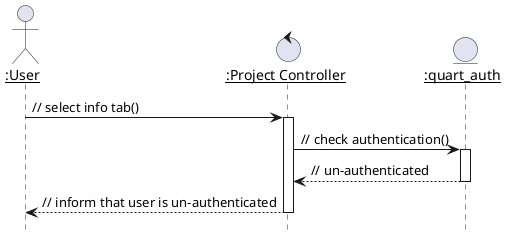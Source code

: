 @startuml
hide footbox
autoactivate on
skinparam sequenceParticipant underline
actor ":User" as usr
control ":Project Controller" as ctl
entity ":quart_auth" as quart

usr -> ctl : // select info tab()
ctl -> quart : // check authentication()
ctl <-- quart : // un-authenticated
usr <-- ctl : // inform that user is un-authenticated
@enduml